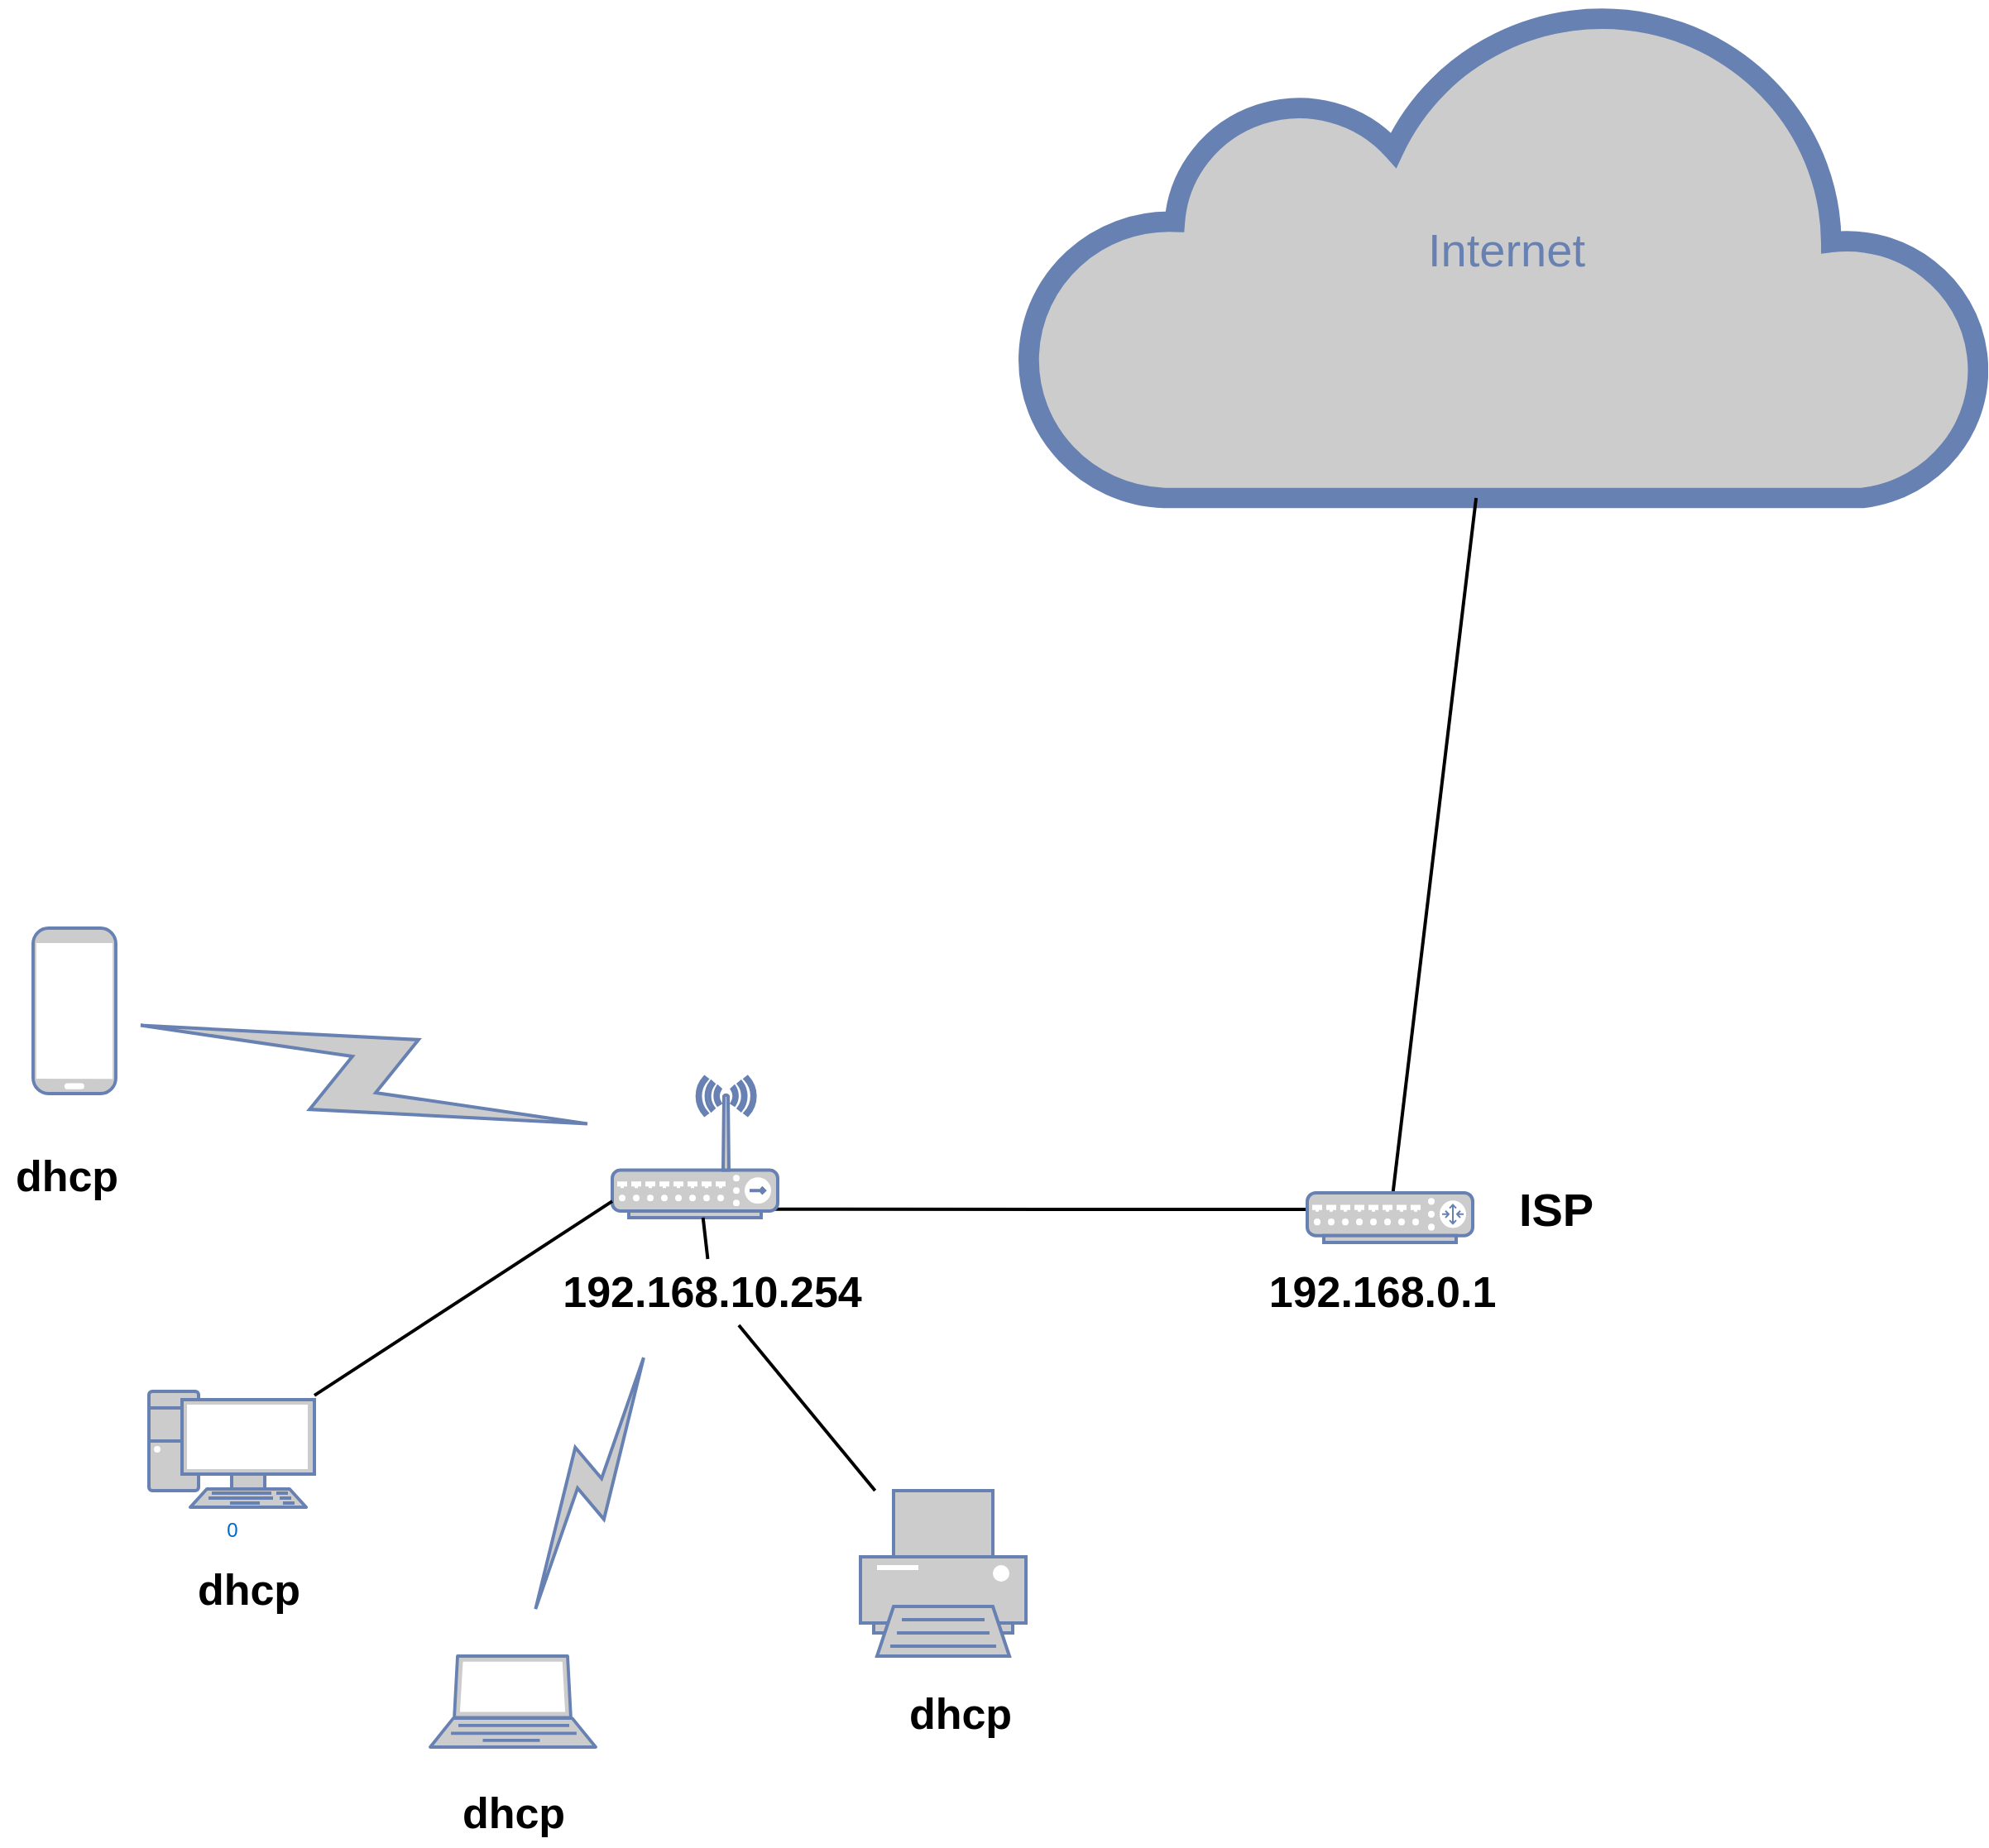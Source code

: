 <mxfile version="15.9.1" type="github">
  <diagram name="Page-1" id="bfe91b75-5d2c-26a0-9c1d-138518896778">
    <mxGraphModel dx="2966" dy="1654" grid="1" gridSize="10" guides="1" tooltips="1" connect="1" arrows="1" fold="1" page="1" pageScale="1" pageWidth="1100" pageHeight="850" background="none" math="0" shadow="0">
      <root>
        <mxCell id="0" />
        <mxCell id="1" parent="0" />
        <mxCell id="7c3789c024ecab99-55" style="edgeStyle=none;html=1;labelBackgroundColor=none;endArrow=none;endFill=0;strokeWidth=2;fontFamily=Verdana;fontSize=28;fontColor=#6881B3;exitX=0.98;exitY=0.94;exitDx=0;exitDy=0;exitPerimeter=0;" parent="1" source="7c3789c024ecab99-9" edge="1">
          <mxGeometry relative="1" as="geometry">
            <mxPoint x="1110" y="890" as="targetPoint" />
            <mxPoint x="1590" y="897" as="sourcePoint" />
          </mxGeometry>
        </mxCell>
        <mxCell id="7c3789c024ecab99-3" value="0" style="fontColor=#0066CC;verticalAlign=top;verticalLabelPosition=bottom;labelPosition=center;align=center;html=1;fillColor=#CCCCCC;strokeColor=#6881B3;gradientColor=none;gradientDirection=north;strokeWidth=2;shape=mxgraph.networks.pc;rounded=0;shadow=0;comic=0;" parent="1" vertex="1">
          <mxGeometry x="400.0" y="1000" width="100" height="70" as="geometry" />
        </mxCell>
        <mxCell id="7c3789c024ecab99-6" value="" style="fontColor=#0066CC;verticalAlign=top;verticalLabelPosition=bottom;labelPosition=center;align=center;html=1;fillColor=#CCCCCC;strokeColor=#6881B3;gradientColor=none;gradientDirection=north;strokeWidth=2;shape=mxgraph.networks.printer;rounded=0;shadow=0;comic=0;" parent="1" vertex="1">
          <mxGeometry x="830.0" y="1060" width="100" height="100" as="geometry" />
        </mxCell>
        <mxCell id="7c3789c024ecab99-9" value="" style="fontColor=#0066CC;verticalAlign=top;verticalLabelPosition=bottom;labelPosition=center;align=center;html=1;fillColor=#CCCCCC;strokeColor=#6881B3;gradientColor=none;gradientDirection=north;strokeWidth=2;shape=mxgraph.networks.wireless_hub;rounded=0;shadow=0;comic=0;" parent="1" vertex="1">
          <mxGeometry x="680.0" y="810" width="100" height="85" as="geometry" />
        </mxCell>
        <mxCell id="7c3789c024ecab99-14" style="edgeStyle=none;html=1;labelBackgroundColor=none;endArrow=none;endFill=0;strokeWidth=2;fontFamily=Verdana;fontSize=15;fontColor=#036897;" parent="1" source="7c3789c024ecab99-3" target="7c3789c024ecab99-9" edge="1">
          <mxGeometry relative="1" as="geometry" />
        </mxCell>
        <mxCell id="7c3789c024ecab99-17" style="edgeStyle=none;html=1;labelBackgroundColor=none;endArrow=none;endFill=0;strokeWidth=2;fontFamily=Verdana;fontSize=15;fontColor=#036897;startArrow=none;" parent="1" source="iIL5-TnyhNFNFzxE4LpY-10" target="7c3789c024ecab99-9" edge="1">
          <mxGeometry relative="1" as="geometry" />
        </mxCell>
        <mxCell id="7c3789c024ecab99-11" value="" style="html=1;fillColor=#CCCCCC;strokeColor=#6881B3;gradientColor=none;gradientDirection=north;strokeWidth=2;shape=mxgraph.networks.comm_link_edge;html=1;labelBackgroundColor=none;endArrow=none;endFill=0;fontFamily=Verdana;fontSize=20;" parent="1" source="7c3789c024ecab99-9" target="7c3789c024ecab99-12" edge="1">
          <mxGeometry width="100" height="100" relative="1" as="geometry">
            <mxPoint x="910.0" y="910" as="sourcePoint" />
            <mxPoint x="613.0" y="823" as="targetPoint" />
          </mxGeometry>
        </mxCell>
        <mxCell id="7c3789c024ecab99-12" value="" style="fontColor=#0066CC;verticalAlign=top;verticalLabelPosition=bottom;labelPosition=center;align=center;html=1;fillColor=#CCCCCC;strokeColor=#6881B3;gradientColor=none;gradientDirection=north;strokeWidth=2;shape=mxgraph.networks.mobile;rounded=0;shadow=0;comic=0;" parent="1" vertex="1">
          <mxGeometry x="330.0" y="720" width="50" height="100" as="geometry" />
        </mxCell>
        <mxCell id="7c3789c024ecab99-53" value="Internet" style="html=1;fillColor=#CCCCCC;strokeColor=#6881B3;gradientColor=none;gradientDirection=north;strokeWidth=2;shape=mxgraph.networks.cloud;fontColor=#6881B3;rounded=0;shadow=0;comic=0;align=center;fontSize=28;" parent="1" vertex="1">
          <mxGeometry x="930" y="160" width="580" height="300" as="geometry" />
        </mxCell>
        <mxCell id="7c3789c024ecab99-56" style="edgeStyle=none;html=1;labelBackgroundColor=none;endArrow=none;endFill=0;strokeWidth=2;fontFamily=Verdana;fontSize=28;fontColor=#6881B3;" parent="1" source="7c3789c024ecab99-54" target="7c3789c024ecab99-53" edge="1">
          <mxGeometry relative="1" as="geometry" />
        </mxCell>
        <mxCell id="7c3789c024ecab99-54" value="" style="fontColor=#0066CC;verticalAlign=top;verticalLabelPosition=bottom;labelPosition=center;align=center;html=1;fillColor=#CCCCCC;strokeColor=#6881B3;gradientColor=none;gradientDirection=north;strokeWidth=2;shape=mxgraph.networks.router;rounded=0;shadow=0;comic=0;" parent="1" vertex="1">
          <mxGeometry x="1100" y="880" width="100" height="30" as="geometry" />
        </mxCell>
        <mxCell id="iIL5-TnyhNFNFzxE4LpY-1" value="" style="fontColor=#0066CC;verticalAlign=top;verticalLabelPosition=bottom;labelPosition=center;align=center;html=1;outlineConnect=0;fillColor=#CCCCCC;strokeColor=#6881B3;gradientColor=none;gradientDirection=north;strokeWidth=2;shape=mxgraph.networks.laptop;" vertex="1" parent="1">
          <mxGeometry x="570" y="1160" width="100" height="55" as="geometry" />
        </mxCell>
        <mxCell id="iIL5-TnyhNFNFzxE4LpY-4" value="" style="html=1;fillColor=#CCCCCC;strokeColor=#6881B3;gradientColor=none;gradientDirection=north;strokeWidth=2;shape=mxgraph.networks.comm_link_edge;html=1;labelBackgroundColor=none;endArrow=none;endFill=0;fontFamily=Verdana;fontSize=20;exitX=0.313;exitY=1.279;exitDx=0;exitDy=0;exitPerimeter=0;" edge="1" parent="1" source="iIL5-TnyhNFNFzxE4LpY-10">
          <mxGeometry width="100" height="100" relative="1" as="geometry">
            <mxPoint x="720" y="920" as="sourcePoint" />
            <mxPoint x="630" y="1140" as="targetPoint" />
          </mxGeometry>
        </mxCell>
        <mxCell id="iIL5-TnyhNFNFzxE4LpY-6" value="&lt;b style=&quot;font-size: 26px;&quot;&gt;&lt;font style=&quot;font-size: 26px;&quot;&gt;dhcp&lt;/font&gt;&lt;/b&gt;" style="text;html=1;align=center;verticalAlign=middle;resizable=0;points=[];autosize=1;strokeColor=none;fillColor=none;fontSize=26;" vertex="1" parent="1">
          <mxGeometry x="420" y="1100" width="80" height="40" as="geometry" />
        </mxCell>
        <mxCell id="iIL5-TnyhNFNFzxE4LpY-7" value="&lt;b style=&quot;font-size: 26px;&quot;&gt;&lt;font style=&quot;font-size: 26px;&quot;&gt;dhcp&lt;/font&gt;&lt;/b&gt;" style="text;html=1;align=center;verticalAlign=middle;resizable=0;points=[];autosize=1;strokeColor=none;fillColor=none;fontSize=26;" vertex="1" parent="1">
          <mxGeometry x="580" y="1235" width="80" height="40" as="geometry" />
        </mxCell>
        <mxCell id="iIL5-TnyhNFNFzxE4LpY-8" value="&lt;b style=&quot;font-size: 26px;&quot;&gt;&lt;font style=&quot;font-size: 26px;&quot;&gt;dhcp&lt;/font&gt;&lt;/b&gt;" style="text;html=1;align=center;verticalAlign=middle;resizable=0;points=[];autosize=1;strokeColor=none;fillColor=none;fontSize=26;" vertex="1" parent="1">
          <mxGeometry x="310" y="850" width="80" height="40" as="geometry" />
        </mxCell>
        <mxCell id="iIL5-TnyhNFNFzxE4LpY-9" value="&lt;b style=&quot;font-size: 26px;&quot;&gt;&lt;font style=&quot;font-size: 26px;&quot;&gt;dhcp&lt;/font&gt;&lt;/b&gt;" style="text;html=1;align=center;verticalAlign=middle;resizable=0;points=[];autosize=1;strokeColor=none;fillColor=none;fontSize=26;" vertex="1" parent="1">
          <mxGeometry x="850" y="1175" width="80" height="40" as="geometry" />
        </mxCell>
        <mxCell id="iIL5-TnyhNFNFzxE4LpY-10" value="&lt;b style=&quot;font-size: 26px&quot;&gt;&lt;font style=&quot;font-size: 26px&quot;&gt;192.168.10.254&lt;/font&gt;&lt;/b&gt;" style="text;html=1;align=center;verticalAlign=middle;resizable=0;points=[];autosize=1;strokeColor=none;fillColor=none;fontSize=26;" vertex="1" parent="1">
          <mxGeometry x="640" y="920" width="200" height="40" as="geometry" />
        </mxCell>
        <mxCell id="iIL5-TnyhNFNFzxE4LpY-13" value="" style="edgeStyle=none;html=1;labelBackgroundColor=none;endArrow=none;endFill=0;strokeWidth=2;fontFamily=Verdana;fontSize=15;fontColor=#036897;" edge="1" parent="1" source="7c3789c024ecab99-6" target="iIL5-TnyhNFNFzxE4LpY-10">
          <mxGeometry relative="1" as="geometry">
            <mxPoint x="850.874" y="1060" as="sourcePoint" />
            <mxPoint x="754.757" y="895" as="targetPoint" />
          </mxGeometry>
        </mxCell>
        <mxCell id="iIL5-TnyhNFNFzxE4LpY-14" value="&lt;b style=&quot;font-size: 26px&quot;&gt;&lt;font style=&quot;font-size: 26px&quot;&gt;192.168.0.1&lt;/font&gt;&lt;/b&gt;" style="text;html=1;align=center;verticalAlign=middle;resizable=0;points=[];autosize=1;strokeColor=none;fillColor=none;fontSize=26;" vertex="1" parent="1">
          <mxGeometry x="1070" y="920" width="150" height="40" as="geometry" />
        </mxCell>
        <mxCell id="iIL5-TnyhNFNFzxE4LpY-15" value="&lt;b&gt;&lt;font style=&quot;font-size: 28px&quot;&gt;ISP&lt;/font&gt;&lt;/b&gt;" style="text;html=1;align=center;verticalAlign=middle;resizable=0;points=[];autosize=1;strokeColor=none;fillColor=none;fontSize=26;" vertex="1" parent="1">
          <mxGeometry x="1220" y="870" width="60" height="40" as="geometry" />
        </mxCell>
      </root>
    </mxGraphModel>
  </diagram>
</mxfile>
